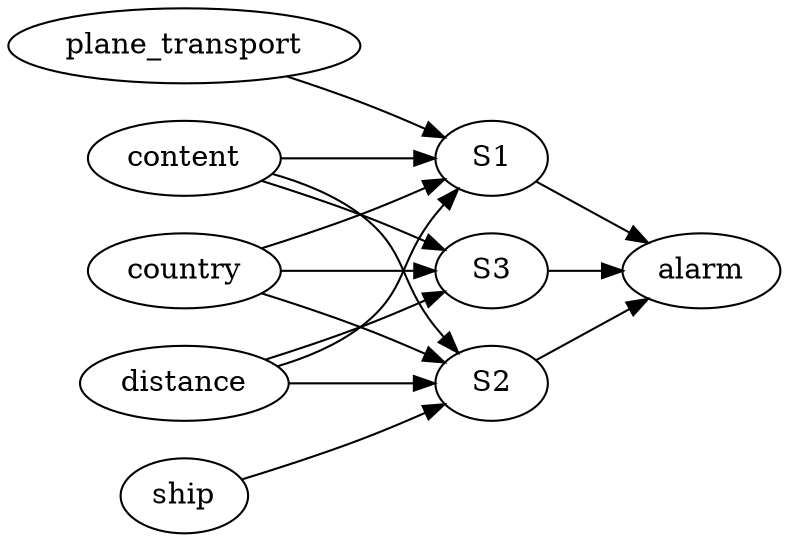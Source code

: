 digraph nuclear_detection {
    rankdir=LR;
    content -> S1;
    content -> S2;
    content -> S3;
    country -> S1;
    country -> S2;
    country -> S3;
    distance -> S1;
    distance -> S2;
    distance -> S3;
    plane_transport -> S1;
    ship -> S2;
    S1 -> alarm;
    S2 -> alarm;
    S3 -> alarm;
}